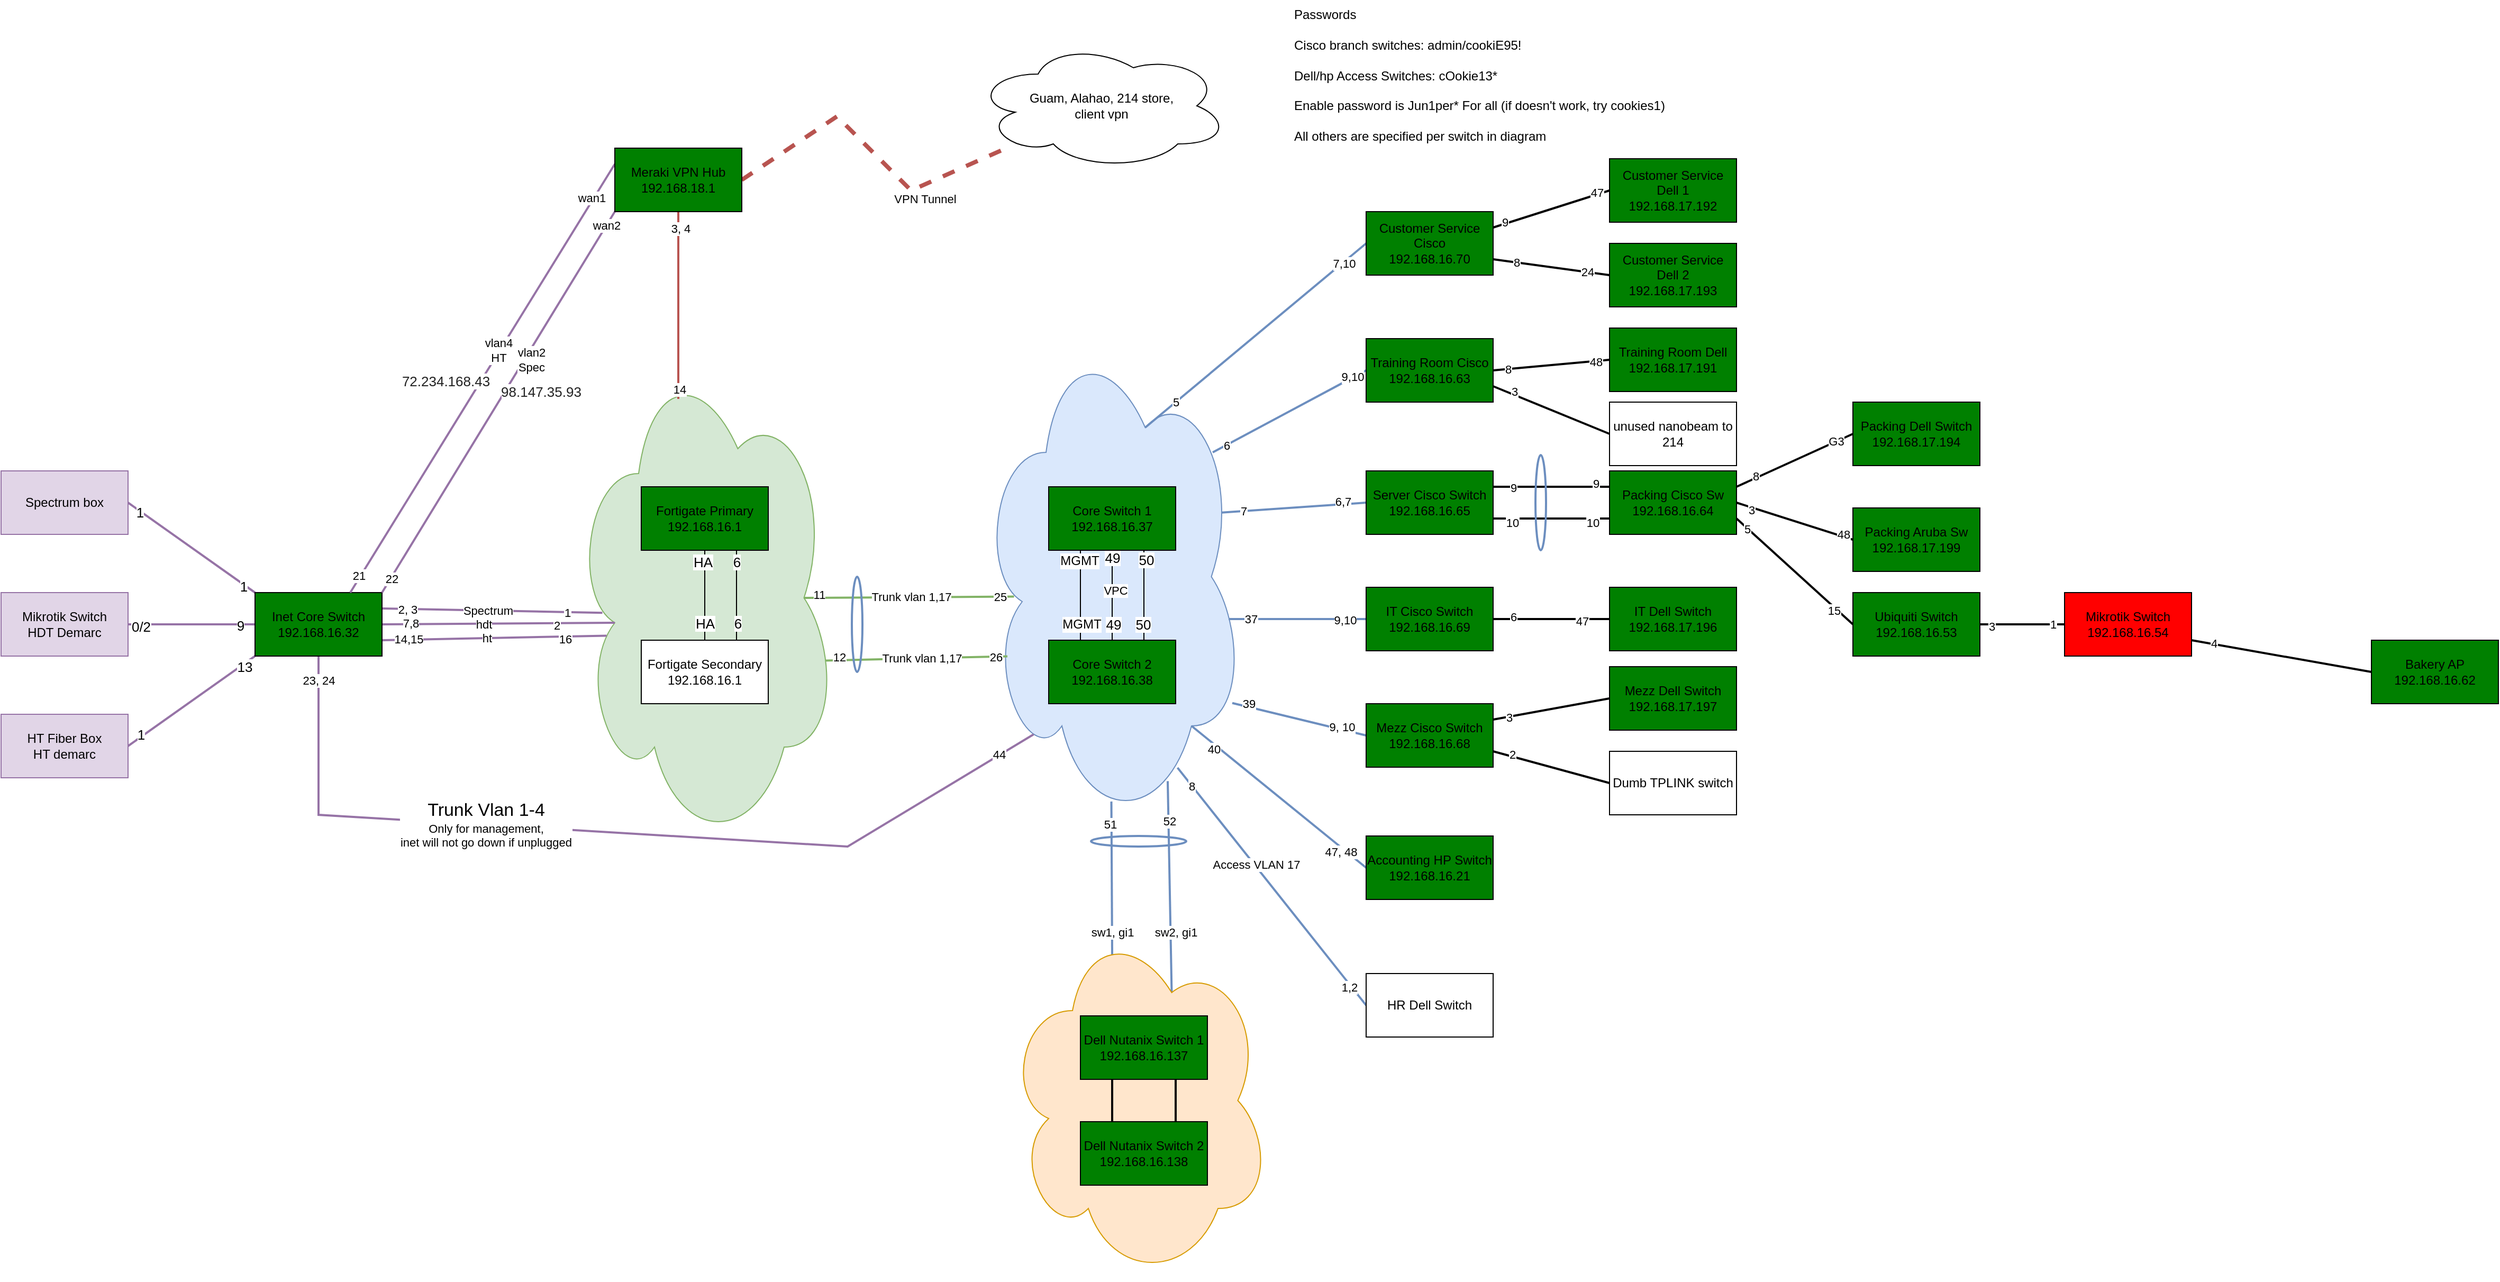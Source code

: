 <mxGraphModel dx="1086" dy="1906" grid="1" gridSize="10" guides="1" tooltips="1" connect="1" arrows="1" fold="1" page="1" pageScale="1" pageWidth="850" pageHeight="1100" math="0" shadow="0"><root><mxCell id="0" /><mxCell id="1" parent="0" /><mxCell id="sXATqEC3BQJJhkzxeBhH-239" value="" style="ellipse;shape=cloud;whiteSpace=wrap;html=1;fillColor=#dae8fc;strokeColor=#6c8ebf;" vertex="1" parent="1"><mxGeometry x="975" y="190" width="250" height="470" as="geometry" /></mxCell><mxCell id="sXATqEC3BQJJhkzxeBhH-240" value="" style="ellipse;shape=cloud;whiteSpace=wrap;html=1;fillColor=#d5e8d4;strokeColor=#82b366;" vertex="1" parent="1"><mxGeometry x="590" y="210" width="250" height="470" as="geometry" /></mxCell><mxCell id="sXATqEC3BQJJhkzxeBhH-241" style="edgeStyle=none;rounded=0;orthogonalLoop=1;jettySize=auto;html=1;exitX=1;exitY=0.5;exitDx=0;exitDy=0;entryX=0;entryY=1;entryDx=0;entryDy=0;endArrow=none;endFill=0;fillColor=#e1d5e7;strokeColor=#9673a6;strokeWidth=2;" edge="1" parent="1" source="sXATqEC3BQJJhkzxeBhH-244" target="sXATqEC3BQJJhkzxeBhH-269"><mxGeometry relative="1" as="geometry" /></mxCell><mxCell id="sXATqEC3BQJJhkzxeBhH-242" value="&lt;span style=&quot;font-size: 13px&quot;&gt;1&lt;/span&gt;" style="edgeLabel;html=1;align=center;verticalAlign=middle;resizable=0;points=[];" vertex="1" connectable="0" parent="sXATqEC3BQJJhkzxeBhH-241"><mxGeometry x="-0.785" y="3" relative="1" as="geometry"><mxPoint as="offset" /></mxGeometry></mxCell><mxCell id="sXATqEC3BQJJhkzxeBhH-243" value="&lt;font style=&quot;font-size: 13px&quot;&gt;13&lt;/font&gt;" style="edgeLabel;html=1;align=center;verticalAlign=middle;resizable=0;points=[];" vertex="1" connectable="0" parent="sXATqEC3BQJJhkzxeBhH-241"><mxGeometry x="0.842" y="1" relative="1" as="geometry"><mxPoint y="4.26" as="offset" /></mxGeometry></mxCell><mxCell id="sXATqEC3BQJJhkzxeBhH-244" value="HT Fiber Box&lt;br&gt;HT demarc" style="rounded=0;whiteSpace=wrap;html=1;fillColor=#e1d5e7;strokeColor=#9673a6;" vertex="1" parent="1"><mxGeometry x="50" y="555" width="120" height="60" as="geometry" /></mxCell><mxCell id="sXATqEC3BQJJhkzxeBhH-245" style="edgeStyle=none;rounded=0;orthogonalLoop=1;jettySize=auto;html=1;exitX=1;exitY=0.5;exitDx=0;exitDy=0;endArrow=none;endFill=0;fillColor=#e1d5e7;strokeColor=#9673a6;strokeWidth=2;entryX=0;entryY=0;entryDx=0;entryDy=0;" edge="1" parent="1" source="sXATqEC3BQJJhkzxeBhH-248" target="sXATqEC3BQJJhkzxeBhH-269"><mxGeometry relative="1" as="geometry"><mxPoint x="250" y="470" as="targetPoint" /></mxGeometry></mxCell><mxCell id="sXATqEC3BQJJhkzxeBhH-246" value="&lt;span style=&quot;font-size: 13px&quot;&gt;1&lt;/span&gt;" style="edgeLabel;html=1;align=center;verticalAlign=middle;resizable=0;points=[];" vertex="1" connectable="0" parent="sXATqEC3BQJJhkzxeBhH-245"><mxGeometry x="-0.808" y="-1" relative="1" as="geometry"><mxPoint as="offset" /></mxGeometry></mxCell><mxCell id="sXATqEC3BQJJhkzxeBhH-247" value="&lt;font style=&quot;font-size: 13px&quot;&gt;1&lt;/font&gt;" style="edgeLabel;html=1;align=center;verticalAlign=middle;resizable=0;points=[];" vertex="1" connectable="0" parent="sXATqEC3BQJJhkzxeBhH-245"><mxGeometry x="0.829" y="-1" relative="1" as="geometry"><mxPoint as="offset" /></mxGeometry></mxCell><mxCell id="sXATqEC3BQJJhkzxeBhH-248" value="Spectrum box" style="rounded=0;whiteSpace=wrap;html=1;fillColor=#e1d5e7;strokeColor=#9673a6;" vertex="1" parent="1"><mxGeometry x="50" y="325" width="120" height="60" as="geometry" /></mxCell><mxCell id="sXATqEC3BQJJhkzxeBhH-249" style="rounded=0;orthogonalLoop=1;jettySize=auto;html=1;exitX=1;exitY=0.5;exitDx=0;exitDy=0;endArrow=none;endFill=0;fillColor=#e1d5e7;strokeColor=#9673a6;strokeWidth=2;entryX=0;entryY=0.5;entryDx=0;entryDy=0;" edge="1" parent="1" source="sXATqEC3BQJJhkzxeBhH-252" target="sXATqEC3BQJJhkzxeBhH-269"><mxGeometry relative="1" as="geometry"><mxPoint x="310" y="400" as="targetPoint" /></mxGeometry></mxCell><mxCell id="sXATqEC3BQJJhkzxeBhH-250" value="&lt;font style=&quot;font-size: 13px&quot;&gt;0/2&lt;/font&gt;" style="edgeLabel;html=1;align=center;verticalAlign=middle;resizable=0;points=[];" vertex="1" connectable="0" parent="sXATqEC3BQJJhkzxeBhH-249"><mxGeometry x="-0.857" y="-2" relative="1" as="geometry"><mxPoint x="3.54" as="offset" /></mxGeometry></mxCell><mxCell id="sXATqEC3BQJJhkzxeBhH-251" value="&lt;font style=&quot;font-size: 13px&quot;&gt;9&lt;/font&gt;" style="edgeLabel;html=1;align=center;verticalAlign=middle;resizable=0;points=[];" vertex="1" connectable="0" parent="sXATqEC3BQJJhkzxeBhH-249"><mxGeometry x="0.766" y="-1" relative="1" as="geometry"><mxPoint as="offset" /></mxGeometry></mxCell><mxCell id="sXATqEC3BQJJhkzxeBhH-252" value="Mikrotik Switch&lt;br&gt;HDT Demarc" style="rounded=0;whiteSpace=wrap;html=1;fillColor=#e1d5e7;strokeColor=#9673a6;" vertex="1" parent="1"><mxGeometry x="50" y="440" width="120" height="60" as="geometry" /></mxCell><mxCell id="sXATqEC3BQJJhkzxeBhH-253" style="edgeStyle=none;rounded=0;orthogonalLoop=1;jettySize=auto;html=1;exitX=1;exitY=0.25;exitDx=0;exitDy=0;entryX=0.113;entryY=0.53;entryDx=0;entryDy=0;entryPerimeter=0;endArrow=none;endFill=0;strokeWidth=2;fillColor=#e1d5e7;strokeColor=#9673a6;" edge="1" parent="1" source="sXATqEC3BQJJhkzxeBhH-269" target="sXATqEC3BQJJhkzxeBhH-240"><mxGeometry relative="1" as="geometry" /></mxCell><mxCell id="sXATqEC3BQJJhkzxeBhH-254" value="1" style="edgeLabel;html=1;align=center;verticalAlign=middle;resizable=0;points=[];" vertex="1" connectable="0" parent="sXATqEC3BQJJhkzxeBhH-253"><mxGeometry x="0.795" relative="1" as="geometry"><mxPoint x="-12" as="offset" /></mxGeometry></mxCell><mxCell id="sXATqEC3BQJJhkzxeBhH-255" value="2, 3" style="edgeLabel;html=1;align=center;verticalAlign=middle;resizable=0;points=[];" vertex="1" connectable="0" parent="sXATqEC3BQJJhkzxeBhH-253"><mxGeometry x="-0.772" relative="1" as="geometry"><mxPoint as="offset" /></mxGeometry></mxCell><mxCell id="sXATqEC3BQJJhkzxeBhH-256" value="Spectrum" style="edgeLabel;html=1;align=center;verticalAlign=middle;resizable=0;points=[];" vertex="1" connectable="0" parent="sXATqEC3BQJJhkzxeBhH-253"><mxGeometry x="-0.046" relative="1" as="geometry"><mxPoint as="offset" /></mxGeometry></mxCell><mxCell id="sXATqEC3BQJJhkzxeBhH-257" style="edgeStyle=none;rounded=0;orthogonalLoop=1;jettySize=auto;html=1;exitX=1;exitY=0.5;exitDx=0;exitDy=0;entryX=0.16;entryY=0.55;entryDx=0;entryDy=0;entryPerimeter=0;endArrow=none;endFill=0;strokeWidth=2;fillColor=#e1d5e7;strokeColor=#9673a6;" edge="1" parent="1" source="sXATqEC3BQJJhkzxeBhH-269" target="sXATqEC3BQJJhkzxeBhH-240"><mxGeometry relative="1" as="geometry" /></mxCell><mxCell id="sXATqEC3BQJJhkzxeBhH-258" value="2" style="edgeLabel;html=1;align=center;verticalAlign=middle;resizable=0;points=[];" vertex="1" connectable="0" parent="sXATqEC3BQJJhkzxeBhH-257"><mxGeometry x="0.494" y="-2" relative="1" as="geometry"><mxPoint as="offset" /></mxGeometry></mxCell><mxCell id="sXATqEC3BQJJhkzxeBhH-259" value="7,8" style="edgeLabel;html=1;align=center;verticalAlign=middle;resizable=0;points=[];" vertex="1" connectable="0" parent="sXATqEC3BQJJhkzxeBhH-257"><mxGeometry x="-0.741" y="1" relative="1" as="geometry"><mxPoint x="-1.99" as="offset" /></mxGeometry></mxCell><mxCell id="sXATqEC3BQJJhkzxeBhH-260" value="hdt" style="edgeLabel;html=1;align=center;verticalAlign=middle;resizable=0;points=[];" vertex="1" connectable="0" parent="sXATqEC3BQJJhkzxeBhH-257"><mxGeometry x="-0.128" relative="1" as="geometry"><mxPoint as="offset" /></mxGeometry></mxCell><mxCell id="sXATqEC3BQJJhkzxeBhH-261" style="edgeStyle=none;rounded=0;orthogonalLoop=1;jettySize=auto;html=1;exitX=1;exitY=0.75;exitDx=0;exitDy=0;entryX=0.129;entryY=0.576;entryDx=0;entryDy=0;entryPerimeter=0;endArrow=none;endFill=0;strokeWidth=2;fillColor=#e1d5e7;strokeColor=#9673a6;" edge="1" parent="1" source="sXATqEC3BQJJhkzxeBhH-269" target="sXATqEC3BQJJhkzxeBhH-240"><mxGeometry relative="1" as="geometry" /></mxCell><mxCell id="sXATqEC3BQJJhkzxeBhH-262" value="16" style="edgeLabel;html=1;align=center;verticalAlign=middle;resizable=0;points=[];" vertex="1" connectable="0" parent="sXATqEC3BQJJhkzxeBhH-261"><mxGeometry x="0.627" y="-2" relative="1" as="geometry"><mxPoint as="offset" /></mxGeometry></mxCell><mxCell id="sXATqEC3BQJJhkzxeBhH-263" value="14,15" style="edgeLabel;html=1;align=center;verticalAlign=middle;resizable=0;points=[];" vertex="1" connectable="0" parent="sXATqEC3BQJJhkzxeBhH-261"><mxGeometry x="-0.766" y="1" relative="1" as="geometry"><mxPoint as="offset" /></mxGeometry></mxCell><mxCell id="sXATqEC3BQJJhkzxeBhH-264" value="ht" style="edgeLabel;html=1;align=center;verticalAlign=middle;resizable=0;points=[];" vertex="1" connectable="0" parent="sXATqEC3BQJJhkzxeBhH-261"><mxGeometry x="-0.065" relative="1" as="geometry"><mxPoint as="offset" /></mxGeometry></mxCell><mxCell id="sXATqEC3BQJJhkzxeBhH-265" style="edgeStyle=none;rounded=0;orthogonalLoop=1;jettySize=auto;html=1;exitX=0.5;exitY=1;exitDx=0;exitDy=0;entryX=0.203;entryY=0.817;entryDx=0;entryDy=0;entryPerimeter=0;endArrow=none;endFill=0;strokeWidth=2;fillColor=#e1d5e7;strokeColor=#9673a6;" edge="1" parent="1" source="sXATqEC3BQJJhkzxeBhH-269" target="sXATqEC3BQJJhkzxeBhH-239"><mxGeometry relative="1" as="geometry"><mxPoint x="1017.57" y="591.2" as="targetPoint" /><Array as="points"><mxPoint x="350" y="650" /><mxPoint x="850" y="680" /></Array></mxGeometry></mxCell><mxCell id="sXATqEC3BQJJhkzxeBhH-266" value="23, 24" style="edgeLabel;html=1;align=center;verticalAlign=middle;resizable=0;points=[];" vertex="1" connectable="0" parent="sXATqEC3BQJJhkzxeBhH-265"><mxGeometry x="-0.948" relative="1" as="geometry"><mxPoint as="offset" /></mxGeometry></mxCell><mxCell id="sXATqEC3BQJJhkzxeBhH-267" value="44" style="edgeLabel;html=1;align=center;verticalAlign=middle;resizable=0;points=[];" vertex="1" connectable="0" parent="sXATqEC3BQJJhkzxeBhH-265"><mxGeometry x="0.911" y="1" relative="1" as="geometry"><mxPoint as="offset" /></mxGeometry></mxCell><mxCell id="sXATqEC3BQJJhkzxeBhH-268" value="&lt;span style=&quot;font-size: 17px&quot;&gt;Trunk Vlan 1-4&lt;br&gt;&lt;/span&gt;Only for management,&lt;br&gt;inet will not go down if unplugged" style="edgeLabel;html=1;align=center;verticalAlign=middle;resizable=0;points=[];" vertex="1" connectable="0" parent="sXATqEC3BQJJhkzxeBhH-265"><mxGeometry x="-0.281" y="1" relative="1" as="geometry"><mxPoint as="offset" /></mxGeometry></mxCell><mxCell id="sXATqEC3BQJJhkzxeBhH-269" value="Inet Core Switch&lt;br&gt;192.168.16.32" style="rounded=0;whiteSpace=wrap;html=1;fillColor=green;" vertex="1" parent="1"><mxGeometry x="290" y="440" width="120" height="60" as="geometry" /></mxCell><mxCell id="sXATqEC3BQJJhkzxeBhH-270" value="&lt;span&gt;Fortigate Secondary&lt;/span&gt;&lt;br&gt;&lt;span&gt;192.168.16.1&lt;/span&gt;" style="rounded=0;whiteSpace=wrap;html=1;" vertex="1" parent="1"><mxGeometry x="655" y="485" width="120" height="60" as="geometry" /></mxCell><mxCell id="sXATqEC3BQJJhkzxeBhH-271" style="edgeStyle=none;rounded=0;orthogonalLoop=1;jettySize=auto;html=1;exitX=0.5;exitY=1;exitDx=0;exitDy=0;entryX=0.5;entryY=0;entryDx=0;entryDy=0;endArrow=none;endFill=0;strokeWidth=1;" edge="1" parent="1" source="sXATqEC3BQJJhkzxeBhH-281" target="sXATqEC3BQJJhkzxeBhH-270"><mxGeometry relative="1" as="geometry" /></mxCell><mxCell id="sXATqEC3BQJJhkzxeBhH-272" value="&lt;font style=&quot;font-size: 13px&quot;&gt;HA&lt;/font&gt;" style="edgeLabel;html=1;align=center;verticalAlign=middle;resizable=0;points=[];" vertex="1" connectable="0" parent="sXATqEC3BQJJhkzxeBhH-271"><mxGeometry x="-0.891" y="-2" relative="1" as="geometry"><mxPoint y="5.86" as="offset" /></mxGeometry></mxCell><mxCell id="sXATqEC3BQJJhkzxeBhH-273" value="&lt;font style=&quot;font-size: 13px&quot;&gt;HA&lt;/font&gt;" style="edgeLabel;html=1;align=center;verticalAlign=middle;resizable=0;points=[];" vertex="1" connectable="0" parent="sXATqEC3BQJJhkzxeBhH-271"><mxGeometry x="0.852" y="3" relative="1" as="geometry"><mxPoint x="-3" y="-9.66" as="offset" /></mxGeometry></mxCell><mxCell id="sXATqEC3BQJJhkzxeBhH-274" style="edgeStyle=none;rounded=0;orthogonalLoop=1;jettySize=auto;html=1;exitX=0.75;exitY=1;exitDx=0;exitDy=0;entryX=0.75;entryY=0;entryDx=0;entryDy=0;endArrow=none;endFill=0;strokeWidth=1;" edge="1" parent="1" source="sXATqEC3BQJJhkzxeBhH-281" target="sXATqEC3BQJJhkzxeBhH-270"><mxGeometry relative="1" as="geometry" /></mxCell><mxCell id="sXATqEC3BQJJhkzxeBhH-275" value="&lt;font style=&quot;font-size: 13px&quot;&gt;6&lt;/font&gt;" style="edgeLabel;html=1;align=center;verticalAlign=middle;resizable=0;points=[];" vertex="1" connectable="0" parent="sXATqEC3BQJJhkzxeBhH-274"><mxGeometry x="-0.871" relative="1" as="geometry"><mxPoint y="5.17" as="offset" /></mxGeometry></mxCell><mxCell id="sXATqEC3BQJJhkzxeBhH-276" value="&lt;font style=&quot;font-size: 13px&quot;&gt;6&lt;/font&gt;" style="edgeLabel;html=1;align=center;verticalAlign=middle;resizable=0;points=[];" vertex="1" connectable="0" parent="sXATqEC3BQJJhkzxeBhH-274"><mxGeometry x="0.852" y="1" relative="1" as="geometry"><mxPoint y="-9.66" as="offset" /></mxGeometry></mxCell><mxCell id="sXATqEC3BQJJhkzxeBhH-277" style="edgeStyle=none;rounded=0;orthogonalLoop=1;jettySize=auto;html=1;exitX=0.875;exitY=0.5;exitDx=0;exitDy=0;entryX=0.129;entryY=0.54;entryDx=0;entryDy=0;endArrow=none;endFill=0;strokeWidth=2;exitPerimeter=0;entryPerimeter=0;fillColor=#d5e8d4;strokeColor=#82b366;" edge="1" parent="1" source="sXATqEC3BQJJhkzxeBhH-240" target="sXATqEC3BQJJhkzxeBhH-239"><mxGeometry relative="1" as="geometry"><mxPoint x="996.4" y="464" as="targetPoint" /></mxGeometry></mxCell><mxCell id="sXATqEC3BQJJhkzxeBhH-278" value="11" style="edgeLabel;html=1;align=center;verticalAlign=middle;resizable=0;points=[];" vertex="1" connectable="0" parent="sXATqEC3BQJJhkzxeBhH-277"><mxGeometry x="-0.857" y="3" relative="1" as="geometry"><mxPoint as="offset" /></mxGeometry></mxCell><mxCell id="sXATqEC3BQJJhkzxeBhH-279" value="25" style="edgeLabel;html=1;align=center;verticalAlign=middle;resizable=0;points=[];" vertex="1" connectable="0" parent="sXATqEC3BQJJhkzxeBhH-277"><mxGeometry x="0.804" relative="1" as="geometry"><mxPoint x="6" as="offset" /></mxGeometry></mxCell><mxCell id="sXATqEC3BQJJhkzxeBhH-280" value="Trunk vlan 1,17" style="edgeLabel;html=1;align=center;verticalAlign=middle;resizable=0;points=[];" vertex="1" connectable="0" parent="sXATqEC3BQJJhkzxeBhH-277"><mxGeometry x="-0.168" y="1" relative="1" as="geometry"><mxPoint x="18.97" as="offset" /></mxGeometry></mxCell><mxCell id="sXATqEC3BQJJhkzxeBhH-281" value="Fortigate Primary&lt;br&gt;192.168.16.1" style="rounded=0;whiteSpace=wrap;html=1;fillColor=green;" vertex="1" parent="1"><mxGeometry x="655" y="340" width="120" height="60" as="geometry" /></mxCell><mxCell id="sXATqEC3BQJJhkzxeBhH-283" style="edgeStyle=none;rounded=0;orthogonalLoop=1;jettySize=auto;html=1;exitX=0.25;exitY=1;exitDx=0;exitDy=0;entryX=0.25;entryY=0;entryDx=0;entryDy=0;endArrow=none;endFill=0;strokeWidth=1;" edge="1" parent="1" source="sXATqEC3BQJJhkzxeBhH-290" target="sXATqEC3BQJJhkzxeBhH-413"><mxGeometry relative="1" as="geometry"><mxPoint x="1070" y="485" as="targetPoint" /></mxGeometry></mxCell><mxCell id="sXATqEC3BQJJhkzxeBhH-284" value="&lt;font style=&quot;font-size: 12px&quot;&gt;MGMT&lt;/font&gt;" style="edgeLabel;html=1;align=center;verticalAlign=middle;resizable=0;points=[];" vertex="1" connectable="0" parent="sXATqEC3BQJJhkzxeBhH-283"><mxGeometry x="-0.779" y="-1" relative="1" as="geometry"><mxPoint as="offset" /></mxGeometry></mxCell><mxCell id="sXATqEC3BQJJhkzxeBhH-285" value="&lt;font style=&quot;font-size: 12px&quot;&gt;MGMT&lt;/font&gt;" style="edgeLabel;html=1;align=center;verticalAlign=middle;resizable=0;points=[];" vertex="1" connectable="0" parent="sXATqEC3BQJJhkzxeBhH-283"><mxGeometry x="0.842" y="1" relative="1" as="geometry"><mxPoint y="-8.29" as="offset" /></mxGeometry></mxCell><mxCell id="sXATqEC3BQJJhkzxeBhH-286" style="edgeStyle=none;rounded=0;orthogonalLoop=1;jettySize=auto;html=1;exitX=0.5;exitY=1;exitDx=0;exitDy=0;entryX=0.5;entryY=0;entryDx=0;entryDy=0;endArrow=none;endFill=0;strokeWidth=1;" edge="1" parent="1" source="sXATqEC3BQJJhkzxeBhH-290" target="sXATqEC3BQJJhkzxeBhH-413"><mxGeometry relative="1" as="geometry"><Array as="points"><mxPoint x="1100" y="450" /></Array><mxPoint x="1100" y="485" as="targetPoint" /></mxGeometry></mxCell><mxCell id="sXATqEC3BQJJhkzxeBhH-287" value="&lt;font style=&quot;font-size: 13px&quot;&gt;49&lt;/font&gt;" style="edgeLabel;html=1;align=center;verticalAlign=middle;resizable=0;points=[];" vertex="1" connectable="0" parent="sXATqEC3BQJJhkzxeBhH-286"><mxGeometry x="-0.747" y="2" relative="1" as="geometry"><mxPoint x="-2" y="-4" as="offset" /></mxGeometry></mxCell><mxCell id="sXATqEC3BQJJhkzxeBhH-288" value="&lt;font style=&quot;font-size: 13px&quot;&gt;49&lt;/font&gt;" style="edgeLabel;html=1;align=center;verticalAlign=middle;resizable=0;points=[];" vertex="1" connectable="0" parent="sXATqEC3BQJJhkzxeBhH-286"><mxGeometry x="0.855" y="1" relative="1" as="geometry"><mxPoint y="-8.86" as="offset" /></mxGeometry></mxCell><mxCell id="sXATqEC3BQJJhkzxeBhH-289" value="VPC" style="edgeLabel;html=1;align=center;verticalAlign=middle;resizable=0;points=[];" vertex="1" connectable="0" parent="sXATqEC3BQJJhkzxeBhH-286"><mxGeometry x="-0.106" y="3" relative="1" as="geometry"><mxPoint as="offset" /></mxGeometry></mxCell><mxCell id="sXATqEC3BQJJhkzxeBhH-290" value="Core Switch 1&lt;br&gt;192.168.16.37" style="rounded=0;whiteSpace=wrap;html=1;fillColor=green;" vertex="1" parent="1"><mxGeometry x="1040" y="340" width="120" height="60" as="geometry" /></mxCell><mxCell id="sXATqEC3BQJJhkzxeBhH-291" style="edgeStyle=none;rounded=0;orthogonalLoop=1;jettySize=auto;html=1;exitX=0.5;exitY=1;exitDx=0;exitDy=0;entryX=0.4;entryY=0.1;entryDx=0;entryDy=0;endArrow=none;endFill=0;strokeWidth=2;fillColor=#f8cecc;strokeColor=#b85450;entryPerimeter=0;" edge="1" parent="1" source="sXATqEC3BQJJhkzxeBhH-306" target="sXATqEC3BQJJhkzxeBhH-240"><mxGeometry relative="1" as="geometry"><Array as="points" /></mxGeometry></mxCell><mxCell id="sXATqEC3BQJJhkzxeBhH-292" value="3, 4" style="edgeLabel;html=1;align=center;verticalAlign=middle;resizable=0;points=[];" vertex="1" connectable="0" parent="sXATqEC3BQJJhkzxeBhH-291"><mxGeometry x="-0.82" y="2" relative="1" as="geometry"><mxPoint as="offset" /></mxGeometry></mxCell><mxCell id="sXATqEC3BQJJhkzxeBhH-293" value="14" style="edgeLabel;html=1;align=center;verticalAlign=middle;resizable=0;points=[];" vertex="1" connectable="0" parent="sXATqEC3BQJJhkzxeBhH-291"><mxGeometry x="0.899" y="1" relative="1" as="geometry"><mxPoint as="offset" /></mxGeometry></mxCell><mxCell id="sXATqEC3BQJJhkzxeBhH-294" style="edgeStyle=none;rounded=0;orthogonalLoop=1;jettySize=auto;html=1;exitX=1;exitY=0.5;exitDx=0;exitDy=0;endArrow=none;endFill=0;strokeWidth=4;dashed=1;fillColor=#f8cecc;strokeColor=#b85450;" edge="1" parent="1" source="sXATqEC3BQJJhkzxeBhH-306" target="sXATqEC3BQJJhkzxeBhH-307"><mxGeometry relative="1" as="geometry"><mxPoint x="1210" y="80" as="targetPoint" /><Array as="points"><mxPoint x="840" y="-10" /><mxPoint x="910" y="60" /></Array></mxGeometry></mxCell><mxCell id="sXATqEC3BQJJhkzxeBhH-295" value="VPN Tunnel" style="edgeLabel;html=1;align=center;verticalAlign=middle;resizable=0;points=[];" vertex="1" connectable="0" parent="sXATqEC3BQJJhkzxeBhH-294"><mxGeometry x="0.457" y="-3" relative="1" as="geometry"><mxPoint x="-3" y="11" as="offset" /></mxGeometry></mxCell><mxCell id="sXATqEC3BQJJhkzxeBhH-296" style="rounded=0;orthogonalLoop=1;jettySize=auto;html=1;exitX=0;exitY=0.25;exitDx=0;exitDy=0;entryX=0.75;entryY=0;entryDx=0;entryDy=0;endArrow=none;endFill=0;fillColor=#e1d5e7;strokeColor=#9673a6;strokeWidth=2;" edge="1" parent="1" source="sXATqEC3BQJJhkzxeBhH-306" target="sXATqEC3BQJJhkzxeBhH-269"><mxGeometry relative="1" as="geometry" /></mxCell><mxCell id="sXATqEC3BQJJhkzxeBhH-297" value="21" style="edgeLabel;html=1;align=center;verticalAlign=middle;resizable=0;points=[];" vertex="1" connectable="0" parent="sXATqEC3BQJJhkzxeBhH-296"><mxGeometry x="0.922" y="-2" relative="1" as="geometry"><mxPoint as="offset" /></mxGeometry></mxCell><mxCell id="sXATqEC3BQJJhkzxeBhH-298" value="wan1" style="edgeLabel;html=1;align=center;verticalAlign=middle;resizable=0;points=[];" vertex="1" connectable="0" parent="sXATqEC3BQJJhkzxeBhH-296"><mxGeometry x="-0.837" y="-2" relative="1" as="geometry"><mxPoint as="offset" /></mxGeometry></mxCell><mxCell id="sXATqEC3BQJJhkzxeBhH-299" value="vlan4&lt;br&gt;HT" style="edgeLabel;html=1;align=center;verticalAlign=middle;resizable=0;points=[];" vertex="1" connectable="0" parent="sXATqEC3BQJJhkzxeBhH-296"><mxGeometry x="-0.128" y="-1" relative="1" as="geometry"><mxPoint as="offset" /></mxGeometry></mxCell><mxCell id="sXATqEC3BQJJhkzxeBhH-300" value="&lt;span style=&quot;color: rgb(34 , 34 , 34) ; font-family: &amp;#34;inter&amp;#34; , , &amp;#34;blinkmacsystemfont&amp;#34; , &amp;#34;segoe ui&amp;#34; , &amp;#34;roboto&amp;#34; , sans-serif ; font-size: 13px&quot;&gt;72.234.168.43&lt;/span&gt;" style="edgeLabel;html=1;align=center;verticalAlign=middle;resizable=0;points=[];" vertex="1" connectable="0" parent="sXATqEC3BQJJhkzxeBhH-296"><mxGeometry x="0.11" y="-1" relative="1" as="geometry"><mxPoint x="-20.48" y="-19.12" as="offset" /></mxGeometry></mxCell><mxCell id="sXATqEC3BQJJhkzxeBhH-301" style="edgeStyle=none;rounded=0;orthogonalLoop=1;jettySize=auto;html=1;exitX=0;exitY=1;exitDx=0;exitDy=0;entryX=1;entryY=0;entryDx=0;entryDy=0;endArrow=none;endFill=0;strokeWidth=2;fillColor=#e1d5e7;strokeColor=#9673a6;" edge="1" parent="1" source="sXATqEC3BQJJhkzxeBhH-306" target="sXATqEC3BQJJhkzxeBhH-269"><mxGeometry relative="1" as="geometry" /></mxCell><mxCell id="sXATqEC3BQJJhkzxeBhH-302" value="22" style="edgeLabel;html=1;align=center;verticalAlign=middle;resizable=0;points=[];" vertex="1" connectable="0" parent="sXATqEC3BQJJhkzxeBhH-301"><mxGeometry x="0.924" relative="1" as="geometry"><mxPoint as="offset" /></mxGeometry></mxCell><mxCell id="sXATqEC3BQJJhkzxeBhH-303" value="wan2" style="edgeLabel;html=1;align=center;verticalAlign=middle;resizable=0;points=[];" vertex="1" connectable="0" parent="sXATqEC3BQJJhkzxeBhH-301"><mxGeometry x="-0.921" relative="1" as="geometry"><mxPoint y="-1" as="offset" /></mxGeometry></mxCell><mxCell id="sXATqEC3BQJJhkzxeBhH-304" value="vlan2&lt;br&gt;Spec" style="edgeLabel;html=1;align=center;verticalAlign=middle;resizable=0;points=[];" vertex="1" connectable="0" parent="sXATqEC3BQJJhkzxeBhH-301"><mxGeometry x="-0.205" y="-4" relative="1" as="geometry"><mxPoint x="11.02" y="-1.27" as="offset" /></mxGeometry></mxCell><mxCell id="sXATqEC3BQJJhkzxeBhH-305" value="&lt;span style=&quot;color: rgb(34 , 34 , 34) ; font-family: &amp;#34;inter&amp;#34; , , &amp;#34;blinkmacsystemfont&amp;#34; , &amp;#34;segoe ui&amp;#34; , &amp;#34;roboto&amp;#34; , sans-serif ; font-size: 13px&quot;&gt;98.147.35.93&lt;/span&gt;" style="edgeLabel;html=1;align=center;verticalAlign=middle;resizable=0;points=[];" vertex="1" connectable="0" parent="sXATqEC3BQJJhkzxeBhH-301"><mxGeometry x="0.575" y="5" relative="1" as="geometry"><mxPoint x="98.85" y="-115.9" as="offset" /></mxGeometry></mxCell><mxCell id="sXATqEC3BQJJhkzxeBhH-306" value="Meraki VPN Hub&lt;br&gt;192.168.18.1" style="rounded=0;whiteSpace=wrap;html=1;fillColor=green;" vertex="1" parent="1"><mxGeometry x="630" y="20" width="120" height="60" as="geometry" /></mxCell><mxCell id="sXATqEC3BQJJhkzxeBhH-307" value="Guam, Alahao, 214 store,&lt;br&gt;client vpn" style="ellipse;shape=cloud;whiteSpace=wrap;html=1;" vertex="1" parent="1"><mxGeometry x="970" y="-80" width="240" height="120" as="geometry" /></mxCell><mxCell id="sXATqEC3BQJJhkzxeBhH-308" style="edgeStyle=none;rounded=0;orthogonalLoop=1;jettySize=auto;html=1;exitX=0.75;exitY=1;exitDx=0;exitDy=0;entryX=0.75;entryY=0;entryDx=0;entryDy=0;endArrow=none;endFill=0;strokeWidth=1;" edge="1" parent="1" source="sXATqEC3BQJJhkzxeBhH-290" target="sXATqEC3BQJJhkzxeBhH-413"><mxGeometry relative="1" as="geometry"><mxPoint x="1130" y="400" as="sourcePoint" /><mxPoint x="1130" y="485" as="targetPoint" /></mxGeometry></mxCell><mxCell id="sXATqEC3BQJJhkzxeBhH-309" value="&lt;font style=&quot;font-size: 13px&quot;&gt;50&lt;/font&gt;" style="edgeLabel;html=1;align=center;verticalAlign=middle;resizable=0;points=[];" vertex="1" connectable="0" parent="sXATqEC3BQJJhkzxeBhH-308"><mxGeometry x="-0.8" y="2" relative="1" as="geometry"><mxPoint as="offset" /></mxGeometry></mxCell><mxCell id="sXATqEC3BQJJhkzxeBhH-310" value="&lt;font style=&quot;font-size: 13px&quot;&gt;50&lt;/font&gt;" style="edgeLabel;html=1;align=center;verticalAlign=middle;resizable=0;points=[];" vertex="1" connectable="0" parent="sXATqEC3BQJJhkzxeBhH-308"><mxGeometry x="0.842" y="-1" relative="1" as="geometry"><mxPoint y="-8.29" as="offset" /></mxGeometry></mxCell><mxCell id="sXATqEC3BQJJhkzxeBhH-311" style="edgeStyle=none;rounded=0;orthogonalLoop=1;jettySize=auto;html=1;exitX=0;exitY=0.5;exitDx=0;exitDy=0;entryX=0.88;entryY=0.25;entryDx=0;entryDy=0;entryPerimeter=0;endArrow=none;endFill=0;strokeWidth=2;fillColor=#dae8fc;strokeColor=#6c8ebf;" edge="1" parent="1" source="sXATqEC3BQJJhkzxeBhH-319" target="sXATqEC3BQJJhkzxeBhH-239"><mxGeometry relative="1" as="geometry" /></mxCell><mxCell id="sXATqEC3BQJJhkzxeBhH-312" value="9,10" style="edgeLabel;html=1;align=center;verticalAlign=middle;resizable=0;points=[];" vertex="1" connectable="0" parent="sXATqEC3BQJJhkzxeBhH-311"><mxGeometry x="-0.828" y="-1" relative="1" as="geometry"><mxPoint as="offset" /></mxGeometry></mxCell><mxCell id="sXATqEC3BQJJhkzxeBhH-313" value="6" style="edgeLabel;html=1;align=center;verticalAlign=middle;resizable=0;points=[];" vertex="1" connectable="0" parent="sXATqEC3BQJJhkzxeBhH-311"><mxGeometry x="0.817" relative="1" as="geometry"><mxPoint as="offset" /></mxGeometry></mxCell><mxCell id="sXATqEC3BQJJhkzxeBhH-314" style="edgeStyle=none;rounded=0;orthogonalLoop=1;jettySize=auto;html=1;exitX=1;exitY=0.5;exitDx=0;exitDy=0;entryX=0;entryY=0.5;entryDx=0;entryDy=0;endArrow=none;endFill=0;strokeWidth=2;" edge="1" parent="1" source="sXATqEC3BQJJhkzxeBhH-319" target="sXATqEC3BQJJhkzxeBhH-373"><mxGeometry relative="1" as="geometry" /></mxCell><mxCell id="sXATqEC3BQJJhkzxeBhH-315" value="8" style="edgeLabel;html=1;align=center;verticalAlign=middle;resizable=0;points=[];" vertex="1" connectable="0" parent="sXATqEC3BQJJhkzxeBhH-314"><mxGeometry x="-0.776" relative="1" as="geometry"><mxPoint x="1" as="offset" /></mxGeometry></mxCell><mxCell id="sXATqEC3BQJJhkzxeBhH-316" value="48" style="edgeLabel;html=1;align=center;verticalAlign=middle;resizable=0;points=[];" vertex="1" connectable="0" parent="sXATqEC3BQJJhkzxeBhH-314"><mxGeometry x="0.763" y="-1" relative="1" as="geometry"><mxPoint as="offset" /></mxGeometry></mxCell><mxCell id="sXATqEC3BQJJhkzxeBhH-317" style="edgeStyle=none;rounded=0;orthogonalLoop=1;jettySize=auto;html=1;exitX=1;exitY=0.75;exitDx=0;exitDy=0;entryX=0;entryY=0.5;entryDx=0;entryDy=0;endArrow=none;endFill=0;strokeWidth=2;" edge="1" parent="1" source="sXATqEC3BQJJhkzxeBhH-319" target="sXATqEC3BQJJhkzxeBhH-374"><mxGeometry relative="1" as="geometry" /></mxCell><mxCell id="sXATqEC3BQJJhkzxeBhH-318" value="3" style="edgeLabel;html=1;align=center;verticalAlign=middle;resizable=0;points=[];" vertex="1" connectable="0" parent="sXATqEC3BQJJhkzxeBhH-317"><mxGeometry x="-0.453" y="3" relative="1" as="geometry"><mxPoint x="-11.62" y="-4.7" as="offset" /></mxGeometry></mxCell><mxCell id="sXATqEC3BQJJhkzxeBhH-319" value="Training Room Cisco&lt;br&gt;192.168.16.63" style="rounded=0;whiteSpace=wrap;html=1;fillColor=green;" vertex="1" parent="1"><mxGeometry x="1340" y="200" width="120" height="60" as="geometry" /></mxCell><mxCell id="sXATqEC3BQJJhkzxeBhH-320" style="edgeStyle=none;rounded=0;orthogonalLoop=1;jettySize=auto;html=1;exitX=0;exitY=0.5;exitDx=0;exitDy=0;entryX=0.914;entryY=0.371;entryDx=0;entryDy=0;entryPerimeter=0;endArrow=none;endFill=0;strokeWidth=2;fillColor=#dae8fc;strokeColor=#6c8ebf;" edge="1" parent="1" source="sXATqEC3BQJJhkzxeBhH-329" target="sXATqEC3BQJJhkzxeBhH-239"><mxGeometry relative="1" as="geometry" /></mxCell><mxCell id="sXATqEC3BQJJhkzxeBhH-321" value="7" style="edgeLabel;html=1;align=center;verticalAlign=middle;resizable=0;points=[];" vertex="1" connectable="0" parent="sXATqEC3BQJJhkzxeBhH-320"><mxGeometry x="0.707" relative="1" as="geometry"><mxPoint as="offset" /></mxGeometry></mxCell><mxCell id="sXATqEC3BQJJhkzxeBhH-322" value="6,7" style="edgeLabel;html=1;align=center;verticalAlign=middle;resizable=0;points=[];" vertex="1" connectable="0" parent="sXATqEC3BQJJhkzxeBhH-320"><mxGeometry x="-0.68" y="-3" relative="1" as="geometry"><mxPoint as="offset" /></mxGeometry></mxCell><mxCell id="sXATqEC3BQJJhkzxeBhH-323" style="edgeStyle=none;rounded=0;orthogonalLoop=1;jettySize=auto;html=1;exitX=1;exitY=0.25;exitDx=0;exitDy=0;entryX=0;entryY=0.25;entryDx=0;entryDy=0;endArrow=none;endFill=0;strokeWidth=2;" edge="1" parent="1" source="sXATqEC3BQJJhkzxeBhH-329" target="sXATqEC3BQJJhkzxeBhH-381"><mxGeometry relative="1" as="geometry" /></mxCell><mxCell id="sXATqEC3BQJJhkzxeBhH-324" value="9" style="edgeLabel;html=1;align=center;verticalAlign=middle;resizable=0;points=[];" vertex="1" connectable="0" parent="sXATqEC3BQJJhkzxeBhH-323"><mxGeometry x="-0.669" y="-1" relative="1" as="geometry"><mxPoint x="1" as="offset" /></mxGeometry></mxCell><mxCell id="sXATqEC3BQJJhkzxeBhH-325" value="9" style="edgeLabel;html=1;align=center;verticalAlign=middle;resizable=0;points=[];" vertex="1" connectable="0" parent="sXATqEC3BQJJhkzxeBhH-323"><mxGeometry x="0.742" y="3" relative="1" as="geometry"><mxPoint x="1" as="offset" /></mxGeometry></mxCell><mxCell id="sXATqEC3BQJJhkzxeBhH-326" style="edgeStyle=none;rounded=0;orthogonalLoop=1;jettySize=auto;html=1;exitX=1;exitY=0.75;exitDx=0;exitDy=0;entryX=0;entryY=0.75;entryDx=0;entryDy=0;endArrow=none;endFill=0;strokeWidth=2;" edge="1" parent="1" source="sXATqEC3BQJJhkzxeBhH-329" target="sXATqEC3BQJJhkzxeBhH-381"><mxGeometry relative="1" as="geometry" /></mxCell><mxCell id="sXATqEC3BQJJhkzxeBhH-327" value="10" style="edgeLabel;html=1;align=center;verticalAlign=middle;resizable=0;points=[];" vertex="1" connectable="0" parent="sXATqEC3BQJJhkzxeBhH-326"><mxGeometry x="-0.691" y="-4" relative="1" as="geometry"><mxPoint x="1" as="offset" /></mxGeometry></mxCell><mxCell id="sXATqEC3BQJJhkzxeBhH-328" value="10" style="edgeLabel;html=1;align=center;verticalAlign=middle;resizable=0;points=[];" vertex="1" connectable="0" parent="sXATqEC3BQJJhkzxeBhH-326"><mxGeometry x="0.678" y="-4" relative="1" as="geometry"><mxPoint x="1" as="offset" /></mxGeometry></mxCell><mxCell id="sXATqEC3BQJJhkzxeBhH-329" value="Server Cisco Switch&lt;br&gt;192.168.16.65" style="rounded=0;whiteSpace=wrap;html=1;fillColor=green;" vertex="1" parent="1"><mxGeometry x="1340" y="325" width="120" height="60" as="geometry" /></mxCell><mxCell id="sXATqEC3BQJJhkzxeBhH-330" style="edgeStyle=none;rounded=0;orthogonalLoop=1;jettySize=auto;html=1;exitX=0;exitY=0.5;exitDx=0;exitDy=0;entryX=0.94;entryY=0.585;entryDx=0;entryDy=0;entryPerimeter=0;endArrow=none;endFill=0;strokeWidth=2;fillColor=#dae8fc;strokeColor=#6c8ebf;" edge="1" parent="1" source="sXATqEC3BQJJhkzxeBhH-336" target="sXATqEC3BQJJhkzxeBhH-239"><mxGeometry relative="1" as="geometry" /></mxCell><mxCell id="sXATqEC3BQJJhkzxeBhH-331" value="37" style="edgeLabel;html=1;align=center;verticalAlign=middle;resizable=0;points=[];" vertex="1" connectable="0" parent="sXATqEC3BQJJhkzxeBhH-330"><mxGeometry x="0.686" relative="1" as="geometry"><mxPoint as="offset" /></mxGeometry></mxCell><mxCell id="sXATqEC3BQJJhkzxeBhH-332" value="9,10" style="edgeLabel;html=1;align=center;verticalAlign=middle;resizable=0;points=[];" vertex="1" connectable="0" parent="sXATqEC3BQJJhkzxeBhH-330"><mxGeometry x="-0.693" y="1" relative="1" as="geometry"><mxPoint as="offset" /></mxGeometry></mxCell><mxCell id="sXATqEC3BQJJhkzxeBhH-333" style="edgeStyle=none;rounded=0;orthogonalLoop=1;jettySize=auto;html=1;exitX=1;exitY=0.5;exitDx=0;exitDy=0;endArrow=none;endFill=0;strokeWidth=2;" edge="1" parent="1" source="sXATqEC3BQJJhkzxeBhH-336" target="sXATqEC3BQJJhkzxeBhH-388"><mxGeometry relative="1" as="geometry" /></mxCell><mxCell id="sXATqEC3BQJJhkzxeBhH-334" value="6" style="edgeLabel;html=1;align=center;verticalAlign=middle;resizable=0;points=[];" vertex="1" connectable="0" parent="sXATqEC3BQJJhkzxeBhH-333"><mxGeometry x="-0.654" y="2" relative="1" as="geometry"><mxPoint as="offset" /></mxGeometry></mxCell><mxCell id="sXATqEC3BQJJhkzxeBhH-335" value="47" style="edgeLabel;html=1;align=center;verticalAlign=middle;resizable=0;points=[];" vertex="1" connectable="0" parent="sXATqEC3BQJJhkzxeBhH-333"><mxGeometry x="0.527" y="-2" relative="1" as="geometry"><mxPoint as="offset" /></mxGeometry></mxCell><mxCell id="sXATqEC3BQJJhkzxeBhH-336" value="IT Cisco Switch&lt;br&gt;192.168.16.69" style="rounded=0;whiteSpace=wrap;html=1;fillColor=green;" vertex="1" parent="1"><mxGeometry x="1340" y="435" width="120" height="60" as="geometry" /></mxCell><mxCell id="sXATqEC3BQJJhkzxeBhH-337" style="edgeStyle=none;rounded=0;orthogonalLoop=1;jettySize=auto;html=1;exitX=0;exitY=0.5;exitDx=0;exitDy=0;entryX=0.954;entryY=0.754;entryDx=0;entryDy=0;entryPerimeter=0;endArrow=none;endFill=0;strokeWidth=2;fillColor=#dae8fc;strokeColor=#6c8ebf;" edge="1" parent="1" source="sXATqEC3BQJJhkzxeBhH-340" target="sXATqEC3BQJJhkzxeBhH-239"><mxGeometry relative="1" as="geometry" /></mxCell><mxCell id="sXATqEC3BQJJhkzxeBhH-338" value="9, 10" style="edgeLabel;html=1;align=center;verticalAlign=middle;resizable=0;points=[];" vertex="1" connectable="0" parent="sXATqEC3BQJJhkzxeBhH-337"><mxGeometry x="-0.626" y="-3" relative="1" as="geometry"><mxPoint as="offset" /></mxGeometry></mxCell><mxCell id="sXATqEC3BQJJhkzxeBhH-339" value="39" style="edgeLabel;html=1;align=center;verticalAlign=middle;resizable=0;points=[];" vertex="1" connectable="0" parent="sXATqEC3BQJJhkzxeBhH-337"><mxGeometry x="0.768" y="-3" relative="1" as="geometry"><mxPoint as="offset" /></mxGeometry></mxCell><mxCell id="sXATqEC3BQJJhkzxeBhH-340" value="Mezz Cisco Switch&lt;br&gt;192.168.16.68" style="rounded=0;whiteSpace=wrap;html=1;fillColor=green;" vertex="1" parent="1"><mxGeometry x="1340" y="545" width="120" height="60" as="geometry" /></mxCell><mxCell id="sXATqEC3BQJJhkzxeBhH-341" style="edgeStyle=none;rounded=0;orthogonalLoop=1;jettySize=auto;html=1;exitX=0;exitY=0.5;exitDx=0;exitDy=0;entryX=0.8;entryY=0.8;entryDx=0;entryDy=0;entryPerimeter=0;endArrow=none;endFill=0;strokeWidth=2;fillColor=#dae8fc;strokeColor=#6c8ebf;" edge="1" parent="1" source="sXATqEC3BQJJhkzxeBhH-344" target="sXATqEC3BQJJhkzxeBhH-239"><mxGeometry relative="1" as="geometry" /></mxCell><mxCell id="sXATqEC3BQJJhkzxeBhH-342" value="40" style="edgeLabel;html=1;align=center;verticalAlign=middle;resizable=0;points=[];" vertex="1" connectable="0" parent="sXATqEC3BQJJhkzxeBhH-341"><mxGeometry x="0.719" y="4" relative="1" as="geometry"><mxPoint as="offset" /></mxGeometry></mxCell><mxCell id="sXATqEC3BQJJhkzxeBhH-343" value="47, 48" style="edgeLabel;html=1;align=center;verticalAlign=middle;resizable=0;points=[];" vertex="1" connectable="0" parent="sXATqEC3BQJJhkzxeBhH-341"><mxGeometry x="-0.73" y="3" relative="1" as="geometry"><mxPoint as="offset" /></mxGeometry></mxCell><mxCell id="sXATqEC3BQJJhkzxeBhH-344" value="Accounting HP Switch&lt;br&gt;192.168.16.21" style="rounded=0;whiteSpace=wrap;html=1;fillColor=green;" vertex="1" parent="1"><mxGeometry x="1340" y="670" width="120" height="60" as="geometry" /></mxCell><mxCell id="sXATqEC3BQJJhkzxeBhH-345" style="edgeStyle=none;rounded=0;orthogonalLoop=1;jettySize=auto;html=1;exitX=0;exitY=0.5;exitDx=0;exitDy=0;entryX=0.625;entryY=0.2;entryDx=0;entryDy=0;entryPerimeter=0;endArrow=none;endFill=0;strokeWidth=2;fillColor=#dae8fc;strokeColor=#6c8ebf;" edge="1" parent="1" source="sXATqEC3BQJJhkzxeBhH-354" target="sXATqEC3BQJJhkzxeBhH-239"><mxGeometry relative="1" as="geometry" /></mxCell><mxCell id="sXATqEC3BQJJhkzxeBhH-346" value="5" style="edgeLabel;html=1;align=center;verticalAlign=middle;resizable=0;points=[];" vertex="1" connectable="0" parent="sXATqEC3BQJJhkzxeBhH-345"><mxGeometry x="0.776" y="1" relative="1" as="geometry"><mxPoint x="4.78" y="-5.32" as="offset" /></mxGeometry></mxCell><mxCell id="sXATqEC3BQJJhkzxeBhH-347" value="7,10" style="edgeLabel;html=1;align=center;verticalAlign=middle;resizable=0;points=[];" vertex="1" connectable="0" parent="sXATqEC3BQJJhkzxeBhH-345"><mxGeometry x="-0.792" y="1" relative="1" as="geometry"><mxPoint as="offset" /></mxGeometry></mxCell><mxCell id="sXATqEC3BQJJhkzxeBhH-348" style="edgeStyle=none;rounded=0;orthogonalLoop=1;jettySize=auto;html=1;exitX=1;exitY=0.25;exitDx=0;exitDy=0;entryX=0;entryY=0.5;entryDx=0;entryDy=0;endArrow=none;endFill=0;strokeWidth=2;" edge="1" parent="1" source="sXATqEC3BQJJhkzxeBhH-354" target="sXATqEC3BQJJhkzxeBhH-371"><mxGeometry relative="1" as="geometry" /></mxCell><mxCell id="sXATqEC3BQJJhkzxeBhH-349" value="9" style="edgeLabel;html=1;align=center;verticalAlign=middle;resizable=0;points=[];" vertex="1" connectable="0" parent="sXATqEC3BQJJhkzxeBhH-348"><mxGeometry x="-0.784" y="2" relative="1" as="geometry"><mxPoint x="-1" as="offset" /></mxGeometry></mxCell><mxCell id="sXATqEC3BQJJhkzxeBhH-350" value="47" style="edgeLabel;html=1;align=center;verticalAlign=middle;resizable=0;points=[];" vertex="1" connectable="0" parent="sXATqEC3BQJJhkzxeBhH-348"><mxGeometry x="0.795" y="2" relative="1" as="geometry"><mxPoint as="offset" /></mxGeometry></mxCell><mxCell id="sXATqEC3BQJJhkzxeBhH-351" style="edgeStyle=none;rounded=0;orthogonalLoop=1;jettySize=auto;html=1;exitX=1;exitY=0.75;exitDx=0;exitDy=0;entryX=0;entryY=0.5;entryDx=0;entryDy=0;endArrow=none;endFill=0;strokeWidth=2;" edge="1" parent="1" source="sXATqEC3BQJJhkzxeBhH-354" target="sXATqEC3BQJJhkzxeBhH-372"><mxGeometry relative="1" as="geometry" /></mxCell><mxCell id="sXATqEC3BQJJhkzxeBhH-352" value="8" style="edgeLabel;html=1;align=center;verticalAlign=middle;resizable=0;points=[];" vertex="1" connectable="0" parent="sXATqEC3BQJJhkzxeBhH-351"><mxGeometry x="-0.606" relative="1" as="geometry"><mxPoint as="offset" /></mxGeometry></mxCell><mxCell id="sXATqEC3BQJJhkzxeBhH-353" value="24" style="edgeLabel;html=1;align=center;verticalAlign=middle;resizable=0;points=[];" vertex="1" connectable="0" parent="sXATqEC3BQJJhkzxeBhH-351"><mxGeometry x="0.614" relative="1" as="geometry"><mxPoint as="offset" /></mxGeometry></mxCell><mxCell id="sXATqEC3BQJJhkzxeBhH-354" value="Customer Service Cisco&lt;br&gt;192.168.16.70" style="rounded=0;whiteSpace=wrap;html=1;fillColor=green;" vertex="1" parent="1"><mxGeometry x="1340" y="80" width="120" height="60" as="geometry" /></mxCell><mxCell id="sXATqEC3BQJJhkzxeBhH-355" style="edgeStyle=none;rounded=0;orthogonalLoop=1;jettySize=auto;html=1;exitX=0.4;exitY=0.1;exitDx=0;exitDy=0;exitPerimeter=0;entryX=0.497;entryY=0.952;entryDx=0;entryDy=0;entryPerimeter=0;endArrow=none;endFill=0;strokeWidth=2;fillColor=#dae8fc;strokeColor=#6c8ebf;" edge="1" parent="1" source="sXATqEC3BQJJhkzxeBhH-361" target="sXATqEC3BQJJhkzxeBhH-239"><mxGeometry relative="1" as="geometry" /></mxCell><mxCell id="sXATqEC3BQJJhkzxeBhH-356" value="51" style="edgeLabel;html=1;align=center;verticalAlign=middle;resizable=0;points=[];" vertex="1" connectable="0" parent="sXATqEC3BQJJhkzxeBhH-355"><mxGeometry x="0.715" y="2" relative="1" as="geometry"><mxPoint as="offset" /></mxGeometry></mxCell><mxCell id="sXATqEC3BQJJhkzxeBhH-357" value="sw1, gi1" style="edgeLabel;html=1;align=center;verticalAlign=middle;resizable=0;points=[];" vertex="1" connectable="0" parent="sXATqEC3BQJJhkzxeBhH-355"><mxGeometry x="-0.684" relative="1" as="geometry"><mxPoint as="offset" /></mxGeometry></mxCell><mxCell id="sXATqEC3BQJJhkzxeBhH-358" style="edgeStyle=none;rounded=0;orthogonalLoop=1;jettySize=auto;html=1;exitX=0.625;exitY=0.2;exitDx=0;exitDy=0;exitPerimeter=0;entryX=0.71;entryY=0.911;entryDx=0;entryDy=0;entryPerimeter=0;endArrow=none;endFill=0;strokeWidth=2;fillColor=#dae8fc;strokeColor=#6c8ebf;" edge="1" parent="1" source="sXATqEC3BQJJhkzxeBhH-361" target="sXATqEC3BQJJhkzxeBhH-239"><mxGeometry relative="1" as="geometry" /></mxCell><mxCell id="sXATqEC3BQJJhkzxeBhH-359" value="52" style="edgeLabel;html=1;align=center;verticalAlign=middle;resizable=0;points=[];" vertex="1" connectable="0" parent="sXATqEC3BQJJhkzxeBhH-358"><mxGeometry x="0.623" y="-1" relative="1" as="geometry"><mxPoint as="offset" /></mxGeometry></mxCell><mxCell id="sXATqEC3BQJJhkzxeBhH-360" value="sw2, gi1" style="edgeLabel;html=1;align=center;verticalAlign=middle;resizable=0;points=[];" vertex="1" connectable="0" parent="sXATqEC3BQJJhkzxeBhH-358"><mxGeometry x="-0.469" y="4" relative="1" as="geometry"><mxPoint x="8.75" y="-4.75" as="offset" /></mxGeometry></mxCell><mxCell id="sXATqEC3BQJJhkzxeBhH-361" value="" style="ellipse;shape=cloud;whiteSpace=wrap;html=1;fillColor=#ffe6cc;strokeColor=#d79b00;" vertex="1" parent="1"><mxGeometry x="1000" y="750" width="250" height="340" as="geometry" /></mxCell><mxCell id="sXATqEC3BQJJhkzxeBhH-362" style="edgeStyle=none;rounded=0;orthogonalLoop=1;jettySize=auto;html=1;exitX=0.25;exitY=1;exitDx=0;exitDy=0;entryX=0.25;entryY=0;entryDx=0;entryDy=0;endArrow=none;endFill=0;strokeWidth=2;" edge="1" parent="1" source="sXATqEC3BQJJhkzxeBhH-364" target="sXATqEC3BQJJhkzxeBhH-365"><mxGeometry relative="1" as="geometry" /></mxCell><mxCell id="sXATqEC3BQJJhkzxeBhH-363" style="edgeStyle=none;rounded=0;orthogonalLoop=1;jettySize=auto;html=1;exitX=0.75;exitY=1;exitDx=0;exitDy=0;entryX=0.75;entryY=0;entryDx=0;entryDy=0;endArrow=none;endFill=0;strokeWidth=2;" edge="1" parent="1" source="sXATqEC3BQJJhkzxeBhH-364" target="sXATqEC3BQJJhkzxeBhH-365"><mxGeometry relative="1" as="geometry" /></mxCell><mxCell id="sXATqEC3BQJJhkzxeBhH-364" value="Dell Nutanix Switch 1&lt;br&gt;192.168.16.137" style="rounded=0;whiteSpace=wrap;html=1;fillColor=green;" vertex="1" parent="1"><mxGeometry x="1070" y="840" width="120" height="60" as="geometry" /></mxCell><mxCell id="sXATqEC3BQJJhkzxeBhH-365" value="Dell Nutanix Switch 2&lt;br&gt;192.168.16.138" style="rounded=0;whiteSpace=wrap;html=1;fillColor=green;" vertex="1" parent="1"><mxGeometry x="1070" y="940" width="120" height="60" as="geometry" /></mxCell><mxCell id="sXATqEC3BQJJhkzxeBhH-366" style="edgeStyle=none;rounded=0;orthogonalLoop=1;jettySize=auto;html=1;exitX=0;exitY=0.5;exitDx=0;exitDy=0;entryX=0.747;entryY=0.884;entryDx=0;entryDy=0;entryPerimeter=0;endArrow=none;endFill=0;strokeWidth=2;fillColor=#dae8fc;strokeColor=#6c8ebf;" edge="1" parent="1" source="sXATqEC3BQJJhkzxeBhH-370" target="sXATqEC3BQJJhkzxeBhH-239"><mxGeometry relative="1" as="geometry" /></mxCell><mxCell id="sXATqEC3BQJJhkzxeBhH-367" value="8" style="edgeLabel;html=1;align=center;verticalAlign=middle;resizable=0;points=[];" vertex="1" connectable="0" parent="sXATqEC3BQJJhkzxeBhH-366"><mxGeometry x="0.848" y="1" relative="1" as="geometry"><mxPoint as="offset" /></mxGeometry></mxCell><mxCell id="sXATqEC3BQJJhkzxeBhH-368" value="1,2" style="edgeLabel;html=1;align=center;verticalAlign=middle;resizable=0;points=[];" vertex="1" connectable="0" parent="sXATqEC3BQJJhkzxeBhH-366"><mxGeometry x="-0.835" y="2" relative="1" as="geometry"><mxPoint as="offset" /></mxGeometry></mxCell><mxCell id="sXATqEC3BQJJhkzxeBhH-369" value="Access VLAN 17" style="edgeLabel;html=1;align=center;verticalAlign=middle;resizable=0;points=[];" vertex="1" connectable="0" parent="sXATqEC3BQJJhkzxeBhH-366"><mxGeometry x="0.178" y="-1" relative="1" as="geometry"><mxPoint as="offset" /></mxGeometry></mxCell><mxCell id="sXATqEC3BQJJhkzxeBhH-370" value="HR Dell Switch" style="rounded=0;whiteSpace=wrap;html=1;" vertex="1" parent="1"><mxGeometry x="1340" y="800" width="120" height="60" as="geometry" /></mxCell><mxCell id="sXATqEC3BQJJhkzxeBhH-371" value="Customer Service Dell 1&lt;br&gt;192.168.17.192" style="rounded=0;whiteSpace=wrap;html=1;fillColor=green;" vertex="1" parent="1"><mxGeometry x="1570" y="30" width="120" height="60" as="geometry" /></mxCell><mxCell id="sXATqEC3BQJJhkzxeBhH-372" value="Customer Service Dell 2&lt;br&gt;192.168.17.193" style="rounded=0;whiteSpace=wrap;html=1;fillColor=green;" vertex="1" parent="1"><mxGeometry x="1570" y="110" width="120" height="60" as="geometry" /></mxCell><mxCell id="sXATqEC3BQJJhkzxeBhH-373" value="Training Room Dell&lt;br&gt;192.168.17.191" style="rounded=0;whiteSpace=wrap;html=1;fillColor=green;" vertex="1" parent="1"><mxGeometry x="1570" y="190" width="120" height="60" as="geometry" /></mxCell><mxCell id="sXATqEC3BQJJhkzxeBhH-374" value="unused nanobeam to 214" style="rounded=0;whiteSpace=wrap;html=1;" vertex="1" parent="1"><mxGeometry x="1570" y="260" width="120" height="60" as="geometry" /></mxCell><mxCell id="sXATqEC3BQJJhkzxeBhH-375" style="edgeStyle=none;rounded=0;orthogonalLoop=1;jettySize=auto;html=1;exitX=1;exitY=0.25;exitDx=0;exitDy=0;entryX=0;entryY=0.5;entryDx=0;entryDy=0;endArrow=none;endFill=0;strokeWidth=2;" edge="1" parent="1" source="sXATqEC3BQJJhkzxeBhH-381" target="sXATqEC3BQJJhkzxeBhH-382"><mxGeometry relative="1" as="geometry" /></mxCell><mxCell id="sXATqEC3BQJJhkzxeBhH-376" value="8" style="edgeLabel;html=1;align=center;verticalAlign=middle;resizable=0;points=[];" vertex="1" connectable="0" parent="sXATqEC3BQJJhkzxeBhH-375"><mxGeometry x="-0.667" y="2" relative="1" as="geometry"><mxPoint as="offset" /></mxGeometry></mxCell><mxCell id="sXATqEC3BQJJhkzxeBhH-377" value="G3" style="edgeLabel;html=1;align=center;verticalAlign=middle;resizable=0;points=[];" vertex="1" connectable="0" parent="sXATqEC3BQJJhkzxeBhH-375"><mxGeometry x="0.711" relative="1" as="geometry"><mxPoint as="offset" /></mxGeometry></mxCell><mxCell id="sXATqEC3BQJJhkzxeBhH-378" style="edgeStyle=none;rounded=0;orthogonalLoop=1;jettySize=auto;html=1;exitX=1;exitY=0.5;exitDx=0;exitDy=0;entryX=0;entryY=0.5;entryDx=0;entryDy=0;endArrow=none;endFill=0;strokeWidth=2;" edge="1" parent="1" source="sXATqEC3BQJJhkzxeBhH-381" target="sXATqEC3BQJJhkzxeBhH-383"><mxGeometry relative="1" as="geometry" /></mxCell><mxCell id="sXATqEC3BQJJhkzxeBhH-379" value="48" style="edgeLabel;html=1;align=center;verticalAlign=middle;resizable=0;points=[];" vertex="1" connectable="0" parent="sXATqEC3BQJJhkzxeBhH-378"><mxGeometry x="0.821" y="2" relative="1" as="geometry"><mxPoint as="offset" /></mxGeometry></mxCell><mxCell id="sXATqEC3BQJJhkzxeBhH-380" value="3" style="edgeLabel;html=1;align=center;verticalAlign=middle;resizable=0;points=[];" vertex="1" connectable="0" parent="sXATqEC3BQJJhkzxeBhH-378"><mxGeometry x="-0.729" y="-2" relative="1" as="geometry"><mxPoint as="offset" /></mxGeometry></mxCell><mxCell id="sXATqEC3BQJJhkzxeBhH-381" value="Packing Cisco Sw&lt;br&gt;192.168.16.64" style="rounded=0;whiteSpace=wrap;html=1;fillColor=green;" vertex="1" parent="1"><mxGeometry x="1570" y="325" width="120" height="60" as="geometry" /></mxCell><mxCell id="sXATqEC3BQJJhkzxeBhH-382" value="Packing Dell Switch&lt;br&gt;192.168.17.194" style="rounded=0;whiteSpace=wrap;html=1;fillColor=green;" vertex="1" parent="1"><mxGeometry x="1800" y="260" width="120" height="60" as="geometry" /></mxCell><mxCell id="sXATqEC3BQJJhkzxeBhH-383" value="Packing Aruba Sw&lt;br&gt;192.168.17.199" style="rounded=0;whiteSpace=wrap;html=1;fillColor=green;" vertex="1" parent="1"><mxGeometry x="1800" y="360" width="120" height="60" as="geometry" /></mxCell><mxCell id="sXATqEC3BQJJhkzxeBhH-384" style="edgeStyle=none;rounded=0;orthogonalLoop=1;jettySize=auto;html=1;exitX=1;exitY=0.5;exitDx=0;exitDy=0;entryX=0;entryY=0.5;entryDx=0;entryDy=0;endArrow=none;endFill=0;strokeWidth=2;" edge="1" parent="1" source="sXATqEC3BQJJhkzxeBhH-387" target="sXATqEC3BQJJhkzxeBhH-406"><mxGeometry relative="1" as="geometry" /></mxCell><mxCell id="sXATqEC3BQJJhkzxeBhH-385" value="3" style="edgeLabel;html=1;align=center;verticalAlign=middle;resizable=0;points=[];" vertex="1" connectable="0" parent="sXATqEC3BQJJhkzxeBhH-384"><mxGeometry x="-0.735" y="-2" relative="1" as="geometry"><mxPoint as="offset" /></mxGeometry></mxCell><mxCell id="sXATqEC3BQJJhkzxeBhH-386" value="1" style="edgeLabel;html=1;align=center;verticalAlign=middle;resizable=0;points=[];" vertex="1" connectable="0" parent="sXATqEC3BQJJhkzxeBhH-384"><mxGeometry x="0.73" relative="1" as="geometry"><mxPoint as="offset" /></mxGeometry></mxCell><mxCell id="sXATqEC3BQJJhkzxeBhH-387" value="Ubiquiti Switch&lt;br&gt;192.168.16.53" style="rounded=0;whiteSpace=wrap;html=1;fillColor=green;" vertex="1" parent="1"><mxGeometry x="1800" y="440" width="120" height="60" as="geometry" /></mxCell><mxCell id="sXATqEC3BQJJhkzxeBhH-388" value="IT Dell Switch&lt;br&gt;192.168.17.196" style="rounded=0;whiteSpace=wrap;html=1;fillColor=green;" vertex="1" parent="1"><mxGeometry x="1570" y="435" width="120" height="60" as="geometry" /></mxCell><mxCell id="sXATqEC3BQJJhkzxeBhH-389" style="edgeStyle=none;rounded=0;orthogonalLoop=1;jettySize=auto;html=1;exitX=0;exitY=0.5;exitDx=0;exitDy=0;entryX=1;entryY=0.25;entryDx=0;entryDy=0;endArrow=none;endFill=0;strokeWidth=2;" edge="1" parent="1" source="sXATqEC3BQJJhkzxeBhH-391" target="sXATqEC3BQJJhkzxeBhH-340"><mxGeometry relative="1" as="geometry" /></mxCell><mxCell id="sXATqEC3BQJJhkzxeBhH-390" value="3" style="edgeLabel;html=1;align=center;verticalAlign=middle;resizable=0;points=[];" vertex="1" connectable="0" parent="sXATqEC3BQJJhkzxeBhH-389"><mxGeometry x="0.726" relative="1" as="geometry"><mxPoint as="offset" /></mxGeometry></mxCell><mxCell id="sXATqEC3BQJJhkzxeBhH-391" value="Mezz Dell Switch&lt;br&gt;192.168.17.197" style="rounded=0;whiteSpace=wrap;html=1;fillColor=green;" vertex="1" parent="1"><mxGeometry x="1570" y="510" width="120" height="60" as="geometry" /></mxCell><mxCell id="sXATqEC3BQJJhkzxeBhH-392" style="edgeStyle=none;rounded=0;orthogonalLoop=1;jettySize=auto;html=1;exitX=0;exitY=0.5;exitDx=0;exitDy=0;entryX=1;entryY=0.75;entryDx=0;entryDy=0;endArrow=none;endFill=0;strokeWidth=2;" edge="1" parent="1" source="sXATqEC3BQJJhkzxeBhH-394" target="sXATqEC3BQJJhkzxeBhH-340"><mxGeometry relative="1" as="geometry" /></mxCell><mxCell id="sXATqEC3BQJJhkzxeBhH-393" value="2" style="edgeLabel;html=1;align=center;verticalAlign=middle;resizable=0;points=[];" vertex="1" connectable="0" parent="sXATqEC3BQJJhkzxeBhH-392"><mxGeometry x="0.681" y="-2" relative="1" as="geometry"><mxPoint as="offset" /></mxGeometry></mxCell><mxCell id="sXATqEC3BQJJhkzxeBhH-394" value="Dumb TPLINK switch" style="rounded=0;whiteSpace=wrap;html=1;" vertex="1" parent="1"><mxGeometry x="1570" y="590" width="120" height="60" as="geometry" /></mxCell><mxCell id="sXATqEC3BQJJhkzxeBhH-395" style="edgeStyle=none;rounded=0;orthogonalLoop=1;jettySize=auto;html=1;exitX=0.957;exitY=0.626;exitDx=0;exitDy=0;entryX=0.104;entryY=0.66;entryDx=0;entryDy=0;endArrow=none;endFill=0;strokeWidth=2;exitPerimeter=0;entryPerimeter=0;fillColor=#d5e8d4;strokeColor=#82b366;" edge="1" parent="1" source="sXATqEC3BQJJhkzxeBhH-240" target="sXATqEC3BQJJhkzxeBhH-239"><mxGeometry relative="1" as="geometry"><mxPoint x="1038.5" y="485.0" as="targetPoint" /><mxPoint x="840" y="486.2" as="sourcePoint" /></mxGeometry></mxCell><mxCell id="sXATqEC3BQJJhkzxeBhH-396" value="12" style="edgeLabel;html=1;align=center;verticalAlign=middle;resizable=0;points=[];" vertex="1" connectable="0" parent="sXATqEC3BQJJhkzxeBhH-395"><mxGeometry x="-0.857" y="3" relative="1" as="geometry"><mxPoint as="offset" /></mxGeometry></mxCell><mxCell id="sXATqEC3BQJJhkzxeBhH-397" value="26" style="edgeLabel;html=1;align=center;verticalAlign=middle;resizable=0;points=[];" vertex="1" connectable="0" parent="sXATqEC3BQJJhkzxeBhH-395"><mxGeometry x="0.804" relative="1" as="geometry"><mxPoint x="6" as="offset" /></mxGeometry></mxCell><mxCell id="sXATqEC3BQJJhkzxeBhH-398" value="Trunk vlan 1,17" style="edgeLabel;html=1;align=center;verticalAlign=middle;resizable=0;points=[];" vertex="1" connectable="0" parent="sXATqEC3BQJJhkzxeBhH-395"><mxGeometry x="-0.168" y="1" relative="1" as="geometry"><mxPoint x="18.97" as="offset" /></mxGeometry></mxCell><mxCell id="sXATqEC3BQJJhkzxeBhH-399" style="rounded=0;orthogonalLoop=1;jettySize=auto;html=1;exitX=1;exitY=0.75;exitDx=0;exitDy=0;endArrow=none;endFill=0;strokeWidth=2;entryX=0;entryY=0.5;entryDx=0;entryDy=0;" edge="1" parent="1" source="sXATqEC3BQJJhkzxeBhH-381" target="sXATqEC3BQJJhkzxeBhH-387"><mxGeometry relative="1" as="geometry" /></mxCell><mxCell id="sXATqEC3BQJJhkzxeBhH-400" value="15" style="edgeLabel;html=1;align=center;verticalAlign=middle;resizable=0;points=[];" vertex="1" connectable="0" parent="sXATqEC3BQJJhkzxeBhH-399"><mxGeometry x="0.804" y="2" relative="1" as="geometry"><mxPoint x="-8.55" y="-1.53" as="offset" /></mxGeometry></mxCell><mxCell id="sXATqEC3BQJJhkzxeBhH-401" value="5" style="edgeLabel;html=1;align=center;verticalAlign=middle;resizable=0;points=[];" vertex="1" connectable="0" parent="sXATqEC3BQJJhkzxeBhH-399"><mxGeometry x="-0.859" y="3" relative="1" as="geometry"><mxPoint y="5.17" as="offset" /></mxGeometry></mxCell><mxCell id="sXATqEC3BQJJhkzxeBhH-404" style="edgeStyle=none;rounded=0;orthogonalLoop=1;jettySize=auto;html=1;exitX=1;exitY=0.75;exitDx=0;exitDy=0;entryX=0;entryY=0.5;entryDx=0;entryDy=0;endArrow=none;endFill=0;strokeWidth=2;" edge="1" parent="1" source="sXATqEC3BQJJhkzxeBhH-406" target="sXATqEC3BQJJhkzxeBhH-408"><mxGeometry relative="1" as="geometry" /></mxCell><mxCell id="sXATqEC3BQJJhkzxeBhH-405" value="4" style="edgeLabel;html=1;align=center;verticalAlign=middle;resizable=0;points=[];" vertex="1" connectable="0" parent="sXATqEC3BQJJhkzxeBhH-404"><mxGeometry x="-0.76" y="1" relative="1" as="geometry"><mxPoint as="offset" /></mxGeometry></mxCell><mxCell id="sXATqEC3BQJJhkzxeBhH-406" value="Mikrotik Switch&lt;br&gt;192.168.16.54" style="rounded=0;whiteSpace=wrap;html=1;fillColor=red;" vertex="1" parent="1"><mxGeometry x="2000" y="440" width="120" height="60" as="geometry" /></mxCell><mxCell id="sXATqEC3BQJJhkzxeBhH-408" value="Bakery AP&lt;br&gt;192.168.16.62" style="rounded=0;whiteSpace=wrap;html=1;fillColor=green;" vertex="1" parent="1"><mxGeometry x="2290" y="485" width="120" height="60" as="geometry" /></mxCell><mxCell id="sXATqEC3BQJJhkzxeBhH-409" value="Passwords&lt;br&gt;&lt;br&gt;Cisco branch switches: admin/cookiE95!&lt;br&gt;&lt;br&gt;Dell/hp Access Switches: cOokie13*&lt;br&gt;&lt;br&gt;Enable password is Jun1per* For all (if doesn't work, try cookies1)&lt;br&gt;&lt;br&gt;All others are specified per switch in diagram" style="text;whiteSpace=wrap;html=1;" vertex="1" parent="1"><mxGeometry x="1270" y="-120" width="550" height="40" as="geometry" /></mxCell><mxCell id="sXATqEC3BQJJhkzxeBhH-410" value="" style="ellipse;whiteSpace=wrap;html=1;strokeColor=#6c8ebf;fillColor=none;strokeWidth=2;" vertex="1" parent="1"><mxGeometry x="854" y="425" width="10" height="90" as="geometry" /></mxCell><mxCell id="sXATqEC3BQJJhkzxeBhH-411" value="" style="ellipse;whiteSpace=wrap;html=1;strokeColor=#6c8ebf;fillColor=none;strokeWidth=2;rotation=90;" vertex="1" parent="1"><mxGeometry x="1120" y="630" width="10" height="90" as="geometry" /></mxCell><mxCell id="sXATqEC3BQJJhkzxeBhH-412" value="" style="ellipse;whiteSpace=wrap;html=1;strokeColor=#6c8ebf;fillColor=none;strokeWidth=2;" vertex="1" parent="1"><mxGeometry x="1500" y="310" width="10" height="90" as="geometry" /></mxCell><mxCell id="sXATqEC3BQJJhkzxeBhH-413" value="Core Switch 2&lt;br&gt;192.168.16.38" style="rounded=0;whiteSpace=wrap;html=1;fillColor=green;" vertex="1" parent="1"><mxGeometry x="1040" y="485" width="120" height="60" as="geometry" /></mxCell></root></mxGraphModel>